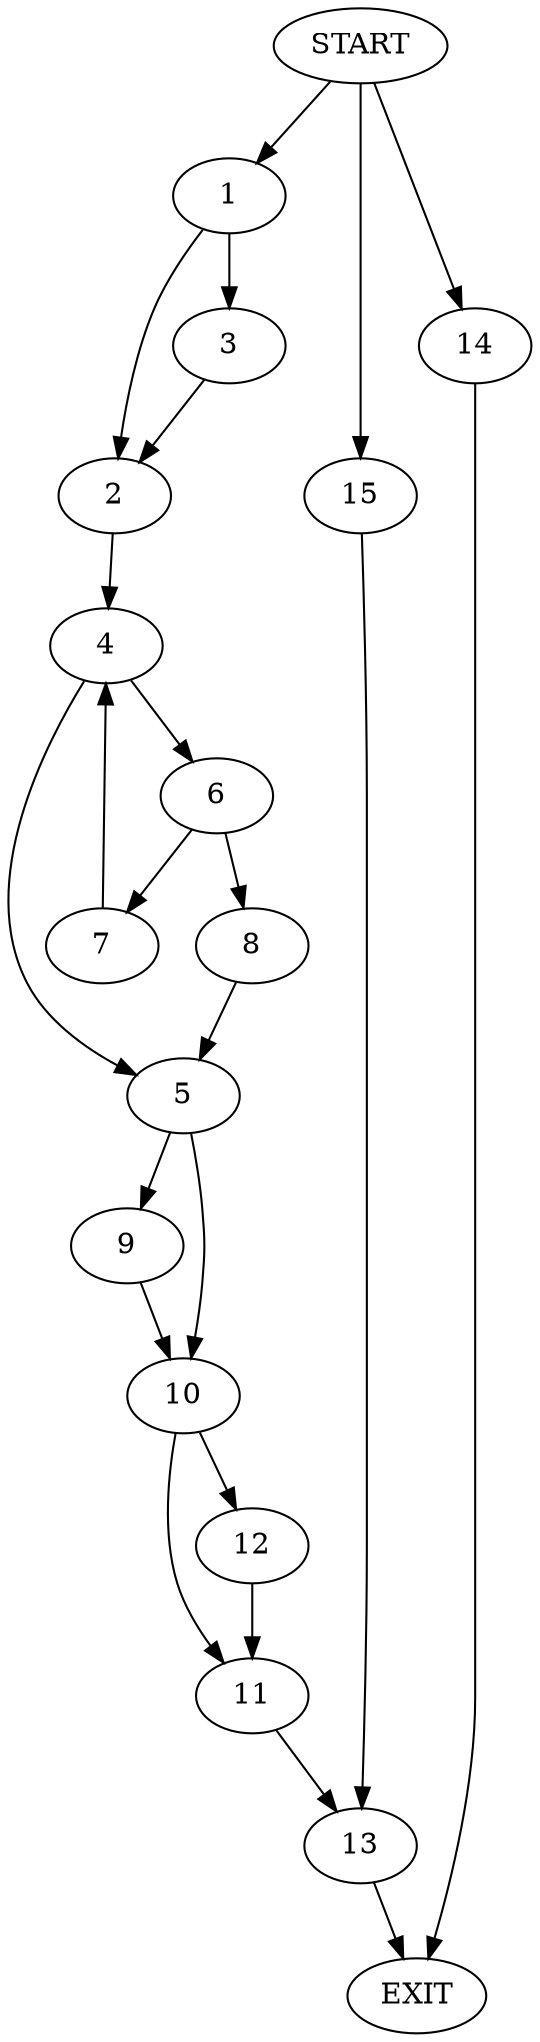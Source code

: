 digraph {
0 [label="START"]
16 [label="EXIT"]
0 -> 1
1 -> 2
1 -> 3
2 -> 4
3 -> 2
4 -> 5
4 -> 6
6 -> 7
6 -> 8
5 -> 9
5 -> 10
8 -> 5
7 -> 4
9 -> 10
10 -> 11
10 -> 12
11 -> 13
12 -> 11
0 -> 14
14 -> 16
13 -> 16
0 -> 15
15 -> 13
}
